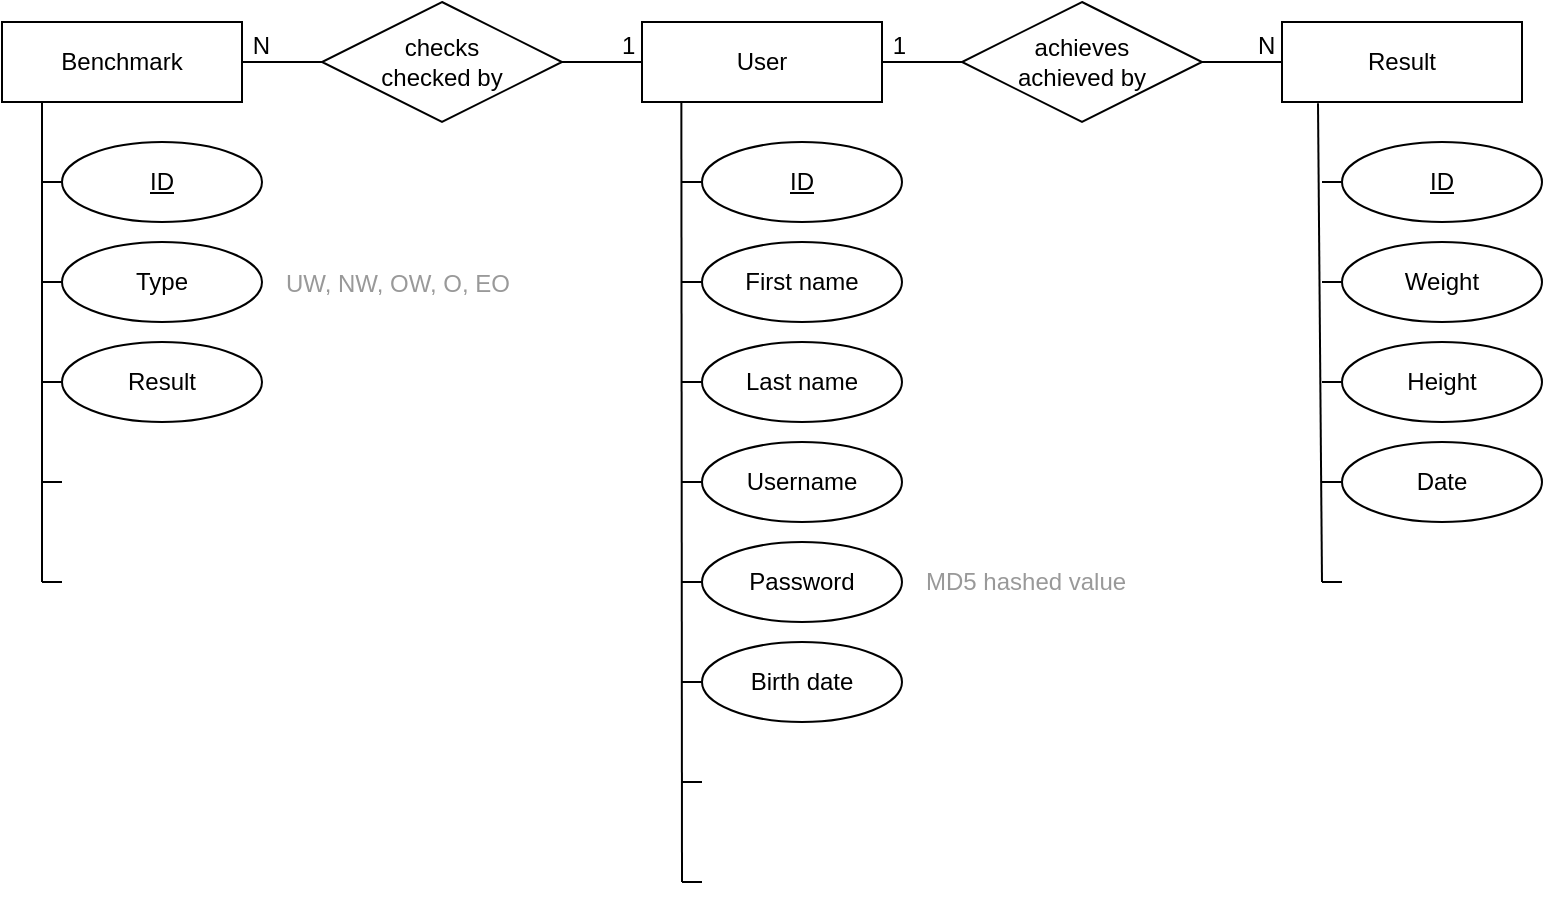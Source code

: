 <mxfile version="17.4.3" type="device" pages="4"><diagram id="a0a8W5UAsRCggsnKxRMH" name="ER diagram"><mxGraphModel dx="1422" dy="786" grid="1" gridSize="10" guides="1" tooltips="1" connect="1" arrows="1" fold="1" page="1" pageScale="1" pageWidth="1169" pageHeight="827" math="0" shadow="0"><root><mxCell id="0"/><mxCell id="1" parent="0"/><mxCell id="JwXuV4AJFvQRsV_fu5FI-61" value="" style="group" parent="1" vertex="1" connectable="0"><mxGeometry x="90" y="70" width="770" height="460" as="geometry"/></mxCell><mxCell id="JwXuV4AJFvQRsV_fu5FI-56" value="" style="group" parent="JwXuV4AJFvQRsV_fu5FI-61" vertex="1" connectable="0"><mxGeometry width="770" height="460" as="geometry"/></mxCell><mxCell id="JwXuV4AJFvQRsV_fu5FI-1" value="Benchmark" style="whiteSpace=wrap;html=1;align=center;" parent="JwXuV4AJFvQRsV_fu5FI-56" vertex="1"><mxGeometry y="10" width="120" height="40" as="geometry"/></mxCell><mxCell id="JwXuV4AJFvQRsV_fu5FI-2" value="User" style="whiteSpace=wrap;html=1;align=center;" parent="JwXuV4AJFvQRsV_fu5FI-56" vertex="1"><mxGeometry x="320" y="10" width="120" height="40" as="geometry"/></mxCell><mxCell id="JwXuV4AJFvQRsV_fu5FI-3" value="Result" style="whiteSpace=wrap;html=1;align=center;" parent="JwXuV4AJFvQRsV_fu5FI-56" vertex="1"><mxGeometry x="640" y="10" width="120" height="40" as="geometry"/></mxCell><mxCell id="JwXuV4AJFvQRsV_fu5FI-6" value="" style="endArrow=none;html=1;rounded=0;exitX=1;exitY=0.5;exitDx=0;exitDy=0;" parent="JwXuV4AJFvQRsV_fu5FI-56" source="JwXuV4AJFvQRsV_fu5FI-1" target="JwXuV4AJFvQRsV_fu5FI-2" edge="1"><mxGeometry relative="1" as="geometry"><mxPoint x="400" y="170" as="sourcePoint"/><mxPoint x="560" y="170" as="targetPoint"/></mxGeometry></mxCell><mxCell id="JwXuV4AJFvQRsV_fu5FI-7" value="&amp;nbsp;N" style="resizable=0;html=1;align=left;verticalAlign=bottom;" parent="JwXuV4AJFvQRsV_fu5FI-6" connectable="0" vertex="1"><mxGeometry x="-1" relative="1" as="geometry"/></mxCell><mxCell id="JwXuV4AJFvQRsV_fu5FI-8" value="1&amp;nbsp;" style="resizable=0;html=1;align=right;verticalAlign=bottom;" parent="JwXuV4AJFvQRsV_fu5FI-6" connectable="0" vertex="1"><mxGeometry x="1" relative="1" as="geometry"/></mxCell><mxCell id="JwXuV4AJFvQRsV_fu5FI-4" value="checks&lt;br&gt;checked by" style="shape=rhombus;perimeter=rhombusPerimeter;whiteSpace=wrap;html=1;align=center;" parent="JwXuV4AJFvQRsV_fu5FI-56" vertex="1"><mxGeometry x="160" width="120" height="60" as="geometry"/></mxCell><mxCell id="JwXuV4AJFvQRsV_fu5FI-9" value="" style="endArrow=none;html=1;rounded=0;exitX=1;exitY=0.5;exitDx=0;exitDy=0;entryX=0;entryY=0.5;entryDx=0;entryDy=0;" parent="JwXuV4AJFvQRsV_fu5FI-56" source="JwXuV4AJFvQRsV_fu5FI-2" target="JwXuV4AJFvQRsV_fu5FI-3" edge="1"><mxGeometry relative="1" as="geometry"><mxPoint x="400" y="170" as="sourcePoint"/><mxPoint x="560" y="170" as="targetPoint"/></mxGeometry></mxCell><mxCell id="JwXuV4AJFvQRsV_fu5FI-10" value="&amp;nbsp;1" style="resizable=0;html=1;align=left;verticalAlign=bottom;" parent="JwXuV4AJFvQRsV_fu5FI-9" connectable="0" vertex="1"><mxGeometry x="-1" relative="1" as="geometry"/></mxCell><mxCell id="JwXuV4AJFvQRsV_fu5FI-11" value="N&amp;nbsp;" style="resizable=0;html=1;align=right;verticalAlign=bottom;" parent="JwXuV4AJFvQRsV_fu5FI-9" connectable="0" vertex="1"><mxGeometry x="1" relative="1" as="geometry"/></mxCell><mxCell id="JwXuV4AJFvQRsV_fu5FI-5" value="achieves&lt;br&gt;achieved by" style="shape=rhombus;perimeter=rhombusPerimeter;whiteSpace=wrap;html=1;align=center;" parent="JwXuV4AJFvQRsV_fu5FI-56" vertex="1"><mxGeometry x="480" width="120" height="60" as="geometry"/></mxCell><mxCell id="JwXuV4AJFvQRsV_fu5FI-13" value="ID" style="ellipse;whiteSpace=wrap;html=1;align=center;fontStyle=4" parent="JwXuV4AJFvQRsV_fu5FI-56" vertex="1"><mxGeometry x="30" y="70" width="100" height="40" as="geometry"/></mxCell><mxCell id="JwXuV4AJFvQRsV_fu5FI-14" value="Type" style="ellipse;whiteSpace=wrap;html=1;align=center;" parent="JwXuV4AJFvQRsV_fu5FI-56" vertex="1"><mxGeometry x="30" y="120" width="100" height="40" as="geometry"/></mxCell><mxCell id="JwXuV4AJFvQRsV_fu5FI-16" value="Result" style="ellipse;whiteSpace=wrap;html=1;align=center;" parent="JwXuV4AJFvQRsV_fu5FI-56" vertex="1"><mxGeometry x="30" y="170" width="100" height="40" as="geometry"/></mxCell><mxCell id="JwXuV4AJFvQRsV_fu5FI-18" value="ID" style="ellipse;whiteSpace=wrap;html=1;align=center;fontStyle=4" parent="JwXuV4AJFvQRsV_fu5FI-56" vertex="1"><mxGeometry x="350" y="70" width="100" height="40" as="geometry"/></mxCell><mxCell id="JwXuV4AJFvQRsV_fu5FI-19" value="First name" style="ellipse;whiteSpace=wrap;html=1;align=center;" parent="JwXuV4AJFvQRsV_fu5FI-56" vertex="1"><mxGeometry x="350" y="120" width="100" height="40" as="geometry"/></mxCell><mxCell id="JwXuV4AJFvQRsV_fu5FI-20" value="Last name" style="ellipse;whiteSpace=wrap;html=1;align=center;" parent="JwXuV4AJFvQRsV_fu5FI-56" vertex="1"><mxGeometry x="350" y="170" width="100" height="40" as="geometry"/></mxCell><mxCell id="JwXuV4AJFvQRsV_fu5FI-21" value="Username" style="ellipse;whiteSpace=wrap;html=1;align=center;" parent="JwXuV4AJFvQRsV_fu5FI-56" vertex="1"><mxGeometry x="350" y="220" width="100" height="40" as="geometry"/></mxCell><mxCell id="JwXuV4AJFvQRsV_fu5FI-22" value="Password" style="ellipse;whiteSpace=wrap;html=1;align=center;" parent="JwXuV4AJFvQRsV_fu5FI-56" vertex="1"><mxGeometry x="350" y="270" width="100" height="40" as="geometry"/></mxCell><mxCell id="JwXuV4AJFvQRsV_fu5FI-23" value="Birth date" style="ellipse;whiteSpace=wrap;html=1;align=center;" parent="JwXuV4AJFvQRsV_fu5FI-56" vertex="1"><mxGeometry x="350" y="320" width="100" height="40" as="geometry"/></mxCell><mxCell id="JwXuV4AJFvQRsV_fu5FI-26" value="ID" style="ellipse;whiteSpace=wrap;html=1;align=center;fontStyle=4" parent="JwXuV4AJFvQRsV_fu5FI-56" vertex="1"><mxGeometry x="670" y="70" width="100" height="40" as="geometry"/></mxCell><mxCell id="JwXuV4AJFvQRsV_fu5FI-32" value="Weight" style="ellipse;whiteSpace=wrap;html=1;align=center;" parent="JwXuV4AJFvQRsV_fu5FI-56" vertex="1"><mxGeometry x="670" y="120" width="100" height="40" as="geometry"/></mxCell><mxCell id="JwXuV4AJFvQRsV_fu5FI-33" value="Height" style="ellipse;whiteSpace=wrap;html=1;align=center;" parent="JwXuV4AJFvQRsV_fu5FI-56" vertex="1"><mxGeometry x="670" y="170" width="100" height="40" as="geometry"/></mxCell><mxCell id="JwXuV4AJFvQRsV_fu5FI-34" value="Date" style="ellipse;whiteSpace=wrap;html=1;align=center;" parent="JwXuV4AJFvQRsV_fu5FI-56" vertex="1"><mxGeometry x="670" y="220" width="100" height="40" as="geometry"/></mxCell><mxCell id="JwXuV4AJFvQRsV_fu5FI-35" value="" style="endArrow=none;html=1;rounded=0;" parent="JwXuV4AJFvQRsV_fu5FI-56" edge="1"><mxGeometry width="50" height="50" relative="1" as="geometry"><mxPoint x="20" y="290" as="sourcePoint"/><mxPoint x="20" y="50" as="targetPoint"/></mxGeometry></mxCell><mxCell id="JwXuV4AJFvQRsV_fu5FI-36" value="" style="endArrow=none;html=1;rounded=0;entryX=0.164;entryY=1;entryDx=0;entryDy=0;entryPerimeter=0;" parent="JwXuV4AJFvQRsV_fu5FI-56" target="JwXuV4AJFvQRsV_fu5FI-2" edge="1"><mxGeometry width="50" height="50" relative="1" as="geometry"><mxPoint x="340" y="440" as="sourcePoint"/><mxPoint x="450" y="220" as="targetPoint"/></mxGeometry></mxCell><mxCell id="JwXuV4AJFvQRsV_fu5FI-37" value="" style="endArrow=none;html=1;rounded=0;entryX=0.15;entryY=1.017;entryDx=0;entryDy=0;entryPerimeter=0;" parent="JwXuV4AJFvQRsV_fu5FI-56" target="JwXuV4AJFvQRsV_fu5FI-3" edge="1"><mxGeometry width="50" height="50" relative="1" as="geometry"><mxPoint x="660" y="290" as="sourcePoint"/><mxPoint x="450" y="220" as="targetPoint"/></mxGeometry></mxCell><mxCell id="JwXuV4AJFvQRsV_fu5FI-38" value="" style="endArrow=none;html=1;rounded=0;entryX=0;entryY=0.5;entryDx=0;entryDy=0;" parent="JwXuV4AJFvQRsV_fu5FI-56" target="JwXuV4AJFvQRsV_fu5FI-13" edge="1"><mxGeometry width="50" height="50" relative="1" as="geometry"><mxPoint x="20" y="90" as="sourcePoint"/><mxPoint x="280" y="110" as="targetPoint"/></mxGeometry></mxCell><mxCell id="JwXuV4AJFvQRsV_fu5FI-39" value="" style="endArrow=none;html=1;rounded=0;entryX=0;entryY=0.5;entryDx=0;entryDy=0;" parent="JwXuV4AJFvQRsV_fu5FI-56" edge="1"><mxGeometry width="50" height="50" relative="1" as="geometry"><mxPoint x="20" y="140" as="sourcePoint"/><mxPoint x="30" y="140" as="targetPoint"/></mxGeometry></mxCell><mxCell id="JwXuV4AJFvQRsV_fu5FI-40" value="" style="endArrow=none;html=1;rounded=0;entryX=0;entryY=0.5;entryDx=0;entryDy=0;" parent="JwXuV4AJFvQRsV_fu5FI-56" edge="1"><mxGeometry width="50" height="50" relative="1" as="geometry"><mxPoint x="20" y="190" as="sourcePoint"/><mxPoint x="30" y="190" as="targetPoint"/></mxGeometry></mxCell><mxCell id="JwXuV4AJFvQRsV_fu5FI-41" value="" style="endArrow=none;html=1;rounded=0;entryX=0;entryY=0.5;entryDx=0;entryDy=0;" parent="JwXuV4AJFvQRsV_fu5FI-56" edge="1"><mxGeometry width="50" height="50" relative="1" as="geometry"><mxPoint x="20" y="240" as="sourcePoint"/><mxPoint x="30" y="240" as="targetPoint"/></mxGeometry></mxCell><mxCell id="JwXuV4AJFvQRsV_fu5FI-42" value="" style="endArrow=none;html=1;rounded=0;entryX=0;entryY=0.5;entryDx=0;entryDy=0;" parent="JwXuV4AJFvQRsV_fu5FI-56" edge="1"><mxGeometry width="50" height="50" relative="1" as="geometry"><mxPoint x="20" y="290" as="sourcePoint"/><mxPoint x="30" y="290" as="targetPoint"/></mxGeometry></mxCell><mxCell id="JwXuV4AJFvQRsV_fu5FI-43" value="" style="endArrow=none;html=1;rounded=0;entryX=0;entryY=0.5;entryDx=0;entryDy=0;" parent="JwXuV4AJFvQRsV_fu5FI-56" edge="1"><mxGeometry width="50" height="50" relative="1" as="geometry"><mxPoint x="340" y="90" as="sourcePoint"/><mxPoint x="350" y="90" as="targetPoint"/></mxGeometry></mxCell><mxCell id="JwXuV4AJFvQRsV_fu5FI-44" value="" style="endArrow=none;html=1;rounded=0;entryX=0;entryY=0.5;entryDx=0;entryDy=0;" parent="JwXuV4AJFvQRsV_fu5FI-56" edge="1"><mxGeometry width="50" height="50" relative="1" as="geometry"><mxPoint x="340" y="140" as="sourcePoint"/><mxPoint x="350" y="140" as="targetPoint"/></mxGeometry></mxCell><mxCell id="JwXuV4AJFvQRsV_fu5FI-45" value="" style="endArrow=none;html=1;rounded=0;entryX=0;entryY=0.5;entryDx=0;entryDy=0;" parent="JwXuV4AJFvQRsV_fu5FI-56" edge="1"><mxGeometry width="50" height="50" relative="1" as="geometry"><mxPoint x="340" y="190" as="sourcePoint"/><mxPoint x="350" y="190" as="targetPoint"/></mxGeometry></mxCell><mxCell id="JwXuV4AJFvQRsV_fu5FI-46" value="" style="endArrow=none;html=1;rounded=0;entryX=0;entryY=0.5;entryDx=0;entryDy=0;" parent="JwXuV4AJFvQRsV_fu5FI-56" edge="1"><mxGeometry width="50" height="50" relative="1" as="geometry"><mxPoint x="340" y="240" as="sourcePoint"/><mxPoint x="350" y="240" as="targetPoint"/></mxGeometry></mxCell><mxCell id="JwXuV4AJFvQRsV_fu5FI-47" value="" style="endArrow=none;html=1;rounded=0;entryX=0;entryY=0.5;entryDx=0;entryDy=0;" parent="JwXuV4AJFvQRsV_fu5FI-56" edge="1"><mxGeometry width="50" height="50" relative="1" as="geometry"><mxPoint x="340" y="290" as="sourcePoint"/><mxPoint x="350" y="290" as="targetPoint"/></mxGeometry></mxCell><mxCell id="JwXuV4AJFvQRsV_fu5FI-48" value="" style="endArrow=none;html=1;rounded=0;entryX=0;entryY=0.5;entryDx=0;entryDy=0;" parent="JwXuV4AJFvQRsV_fu5FI-56" edge="1"><mxGeometry width="50" height="50" relative="1" as="geometry"><mxPoint x="340" y="340" as="sourcePoint"/><mxPoint x="350" y="340" as="targetPoint"/></mxGeometry></mxCell><mxCell id="JwXuV4AJFvQRsV_fu5FI-49" value="" style="endArrow=none;html=1;rounded=0;entryX=0;entryY=0.5;entryDx=0;entryDy=0;" parent="JwXuV4AJFvQRsV_fu5FI-56" edge="1"><mxGeometry width="50" height="50" relative="1" as="geometry"><mxPoint x="340" y="390" as="sourcePoint"/><mxPoint x="350" y="390" as="targetPoint"/></mxGeometry></mxCell><mxCell id="JwXuV4AJFvQRsV_fu5FI-50" value="" style="endArrow=none;html=1;rounded=0;entryX=0;entryY=0.5;entryDx=0;entryDy=0;" parent="JwXuV4AJFvQRsV_fu5FI-56" edge="1"><mxGeometry width="50" height="50" relative="1" as="geometry"><mxPoint x="340" y="440" as="sourcePoint"/><mxPoint x="350" y="440" as="targetPoint"/></mxGeometry></mxCell><mxCell id="JwXuV4AJFvQRsV_fu5FI-51" value="" style="endArrow=none;html=1;rounded=0;entryX=0;entryY=0.5;entryDx=0;entryDy=0;" parent="JwXuV4AJFvQRsV_fu5FI-56" edge="1"><mxGeometry width="50" height="50" relative="1" as="geometry"><mxPoint x="660" y="290" as="sourcePoint"/><mxPoint x="670" y="290" as="targetPoint"/></mxGeometry></mxCell><mxCell id="JwXuV4AJFvQRsV_fu5FI-52" value="" style="endArrow=none;html=1;rounded=0;entryX=0;entryY=0.5;entryDx=0;entryDy=0;" parent="JwXuV4AJFvQRsV_fu5FI-56" edge="1"><mxGeometry width="50" height="50" relative="1" as="geometry"><mxPoint x="660" y="240" as="sourcePoint"/><mxPoint x="670" y="240" as="targetPoint"/></mxGeometry></mxCell><mxCell id="JwXuV4AJFvQRsV_fu5FI-53" value="" style="endArrow=none;html=1;rounded=0;entryX=0;entryY=0.5;entryDx=0;entryDy=0;" parent="JwXuV4AJFvQRsV_fu5FI-56" edge="1"><mxGeometry width="50" height="50" relative="1" as="geometry"><mxPoint x="660" y="190" as="sourcePoint"/><mxPoint x="670" y="190" as="targetPoint"/></mxGeometry></mxCell><mxCell id="JwXuV4AJFvQRsV_fu5FI-54" value="" style="endArrow=none;html=1;rounded=0;entryX=0;entryY=0.5;entryDx=0;entryDy=0;" parent="JwXuV4AJFvQRsV_fu5FI-56" edge="1"><mxGeometry width="50" height="50" relative="1" as="geometry"><mxPoint x="660" y="140" as="sourcePoint"/><mxPoint x="670" y="140" as="targetPoint"/></mxGeometry></mxCell><mxCell id="JwXuV4AJFvQRsV_fu5FI-55" value="" style="endArrow=none;html=1;rounded=0;entryX=0;entryY=0.5;entryDx=0;entryDy=0;" parent="JwXuV4AJFvQRsV_fu5FI-56" edge="1"><mxGeometry width="50" height="50" relative="1" as="geometry"><mxPoint x="660" y="90" as="sourcePoint"/><mxPoint x="670" y="90" as="targetPoint"/></mxGeometry></mxCell><mxCell id="JwXuV4AJFvQRsV_fu5FI-58" value="UW, NW, OW, O, EO" style="text;html=1;strokeColor=none;fillColor=none;align=left;verticalAlign=middle;whiteSpace=wrap;rounded=0;fontColor=#999999;" parent="JwXuV4AJFvQRsV_fu5FI-56" vertex="1"><mxGeometry x="140" y="126" width="140" height="30" as="geometry"/></mxCell><mxCell id="JwXuV4AJFvQRsV_fu5FI-60" value="MD5 hashed value" style="text;html=1;strokeColor=none;fillColor=none;align=left;verticalAlign=middle;whiteSpace=wrap;rounded=0;fontColor=#999999;" parent="JwXuV4AJFvQRsV_fu5FI-61" vertex="1"><mxGeometry x="460" y="275" width="120" height="30" as="geometry"/></mxCell></root></mxGraphModel></diagram><diagram id="_osgeAFdlVZpF6WLXU99" name="Conceptual design"><mxGraphModel dx="1422" dy="786" grid="1" gridSize="10" guides="1" tooltips="1" connect="1" arrows="1" fold="1" page="1" pageScale="1" pageWidth="1169" pageHeight="827" math="0" shadow="0"><root><mxCell id="iCRpZTZGd93mFZdGKJEV-0"/><mxCell id="iCRpZTZGd93mFZdGKJEV-1" parent="iCRpZTZGd93mFZdGKJEV-0"/><mxCell id="iWyBUiy3INH7Wh5D4Kqm-2" value="" style="group" parent="iCRpZTZGd93mFZdGKJEV-1" vertex="1" connectable="0"><mxGeometry x="80" y="80" width="600" height="40" as="geometry"/></mxCell><mxCell id="iCRpZTZGd93mFZdGKJEV-2" value="Benchmark" style="whiteSpace=wrap;html=1;align=center;fontColor=#000000;" parent="iWyBUiy3INH7Wh5D4Kqm-2" vertex="1"><mxGeometry width="120" height="40" as="geometry"/></mxCell><mxCell id="3u3JHJqWYpNB7F4qsygM-0" value="User" style="whiteSpace=wrap;html=1;align=center;fontColor=#000000;" parent="iWyBUiy3INH7Wh5D4Kqm-2" vertex="1"><mxGeometry x="240" width="120" height="40" as="geometry"/></mxCell><mxCell id="3u3JHJqWYpNB7F4qsygM-1" value="Result" style="whiteSpace=wrap;html=1;align=center;fontColor=#000000;" parent="iWyBUiy3INH7Wh5D4Kqm-2" vertex="1"><mxGeometry x="480" width="120" height="40" as="geometry"/></mxCell><mxCell id="iWyBUiy3INH7Wh5D4Kqm-0" value="" style="edgeStyle=entityRelationEdgeStyle;fontSize=12;html=1;endArrow=ERmany;rounded=0;fontColor=#000000;exitX=0;exitY=0.5;exitDx=0;exitDy=0;entryX=1;entryY=0.5;entryDx=0;entryDy=0;" parent="iWyBUiy3INH7Wh5D4Kqm-2" source="3u3JHJqWYpNB7F4qsygM-0" target="iCRpZTZGd93mFZdGKJEV-2" edge="1"><mxGeometry width="100" height="100" relative="1" as="geometry"><mxPoint x="230" y="-10" as="sourcePoint"/><mxPoint x="330" y="-110" as="targetPoint"/></mxGeometry></mxCell><mxCell id="iWyBUiy3INH7Wh5D4Kqm-1" value="" style="edgeStyle=entityRelationEdgeStyle;fontSize=12;html=1;endArrow=ERmany;rounded=0;fontColor=#000000;exitX=1;exitY=0.5;exitDx=0;exitDy=0;entryX=0;entryY=0.5;entryDx=0;entryDy=0;" parent="iWyBUiy3INH7Wh5D4Kqm-2" source="3u3JHJqWYpNB7F4qsygM-0" target="3u3JHJqWYpNB7F4qsygM-1" edge="1"><mxGeometry width="100" height="100" relative="1" as="geometry"><mxPoint x="330" y="-10" as="sourcePoint"/><mxPoint x="430" y="-110" as="targetPoint"/></mxGeometry></mxCell></root></mxGraphModel></diagram><diagram id="CfaEqHEAZfyupK4U1hZ0" name="Logical design"><mxGraphModel dx="1422" dy="786" grid="1" gridSize="10" guides="1" tooltips="1" connect="1" arrows="1" fold="1" page="1" pageScale="1" pageWidth="1169" pageHeight="827" math="0" shadow="0"><root><mxCell id="BsGotydpJ5C6mrWvPbEe-0"/><mxCell id="BsGotydpJ5C6mrWvPbEe-1" parent="BsGotydpJ5C6mrWvPbEe-0"/><mxCell id="JUet8R9YdbyYyfCis5oE-119" value="" style="group" parent="BsGotydpJ5C6mrWvPbEe-1" vertex="1" connectable="0"><mxGeometry x="80" y="80" width="740" height="270" as="geometry"/></mxCell><mxCell id="JUet8R9YdbyYyfCis5oE-47" value="Benchmark" style="shape=table;startSize=30;container=1;collapsible=1;childLayout=tableLayout;fixedRows=1;rowLines=0;fontStyle=1;align=center;resizeLast=1;fontColor=#000000;" parent="JUet8R9YdbyYyfCis5oE-119" vertex="1"><mxGeometry width="180" height="150" as="geometry"/></mxCell><mxCell id="JUet8R9YdbyYyfCis5oE-48" value="" style="shape=tableRow;horizontal=0;startSize=0;swimlaneHead=0;swimlaneBody=0;fillColor=none;collapsible=0;dropTarget=0;points=[[0,0.5],[1,0.5]];portConstraint=eastwest;top=0;left=0;right=0;bottom=1;fontColor=#000000;" parent="JUet8R9YdbyYyfCis5oE-47" vertex="1"><mxGeometry y="30" width="180" height="30" as="geometry"/></mxCell><mxCell id="JUet8R9YdbyYyfCis5oE-49" value="PK" style="shape=partialRectangle;connectable=0;fillColor=none;top=0;left=0;bottom=0;right=0;fontStyle=1;overflow=hidden;fontColor=#000000;" parent="JUet8R9YdbyYyfCis5oE-48" vertex="1"><mxGeometry width="30" height="30" as="geometry"><mxRectangle width="30" height="30" as="alternateBounds"/></mxGeometry></mxCell><mxCell id="JUet8R9YdbyYyfCis5oE-50" value="ID" style="shape=partialRectangle;connectable=0;fillColor=none;top=0;left=0;bottom=0;right=0;align=left;spacingLeft=6;fontStyle=5;overflow=hidden;fontColor=#000000;" parent="JUet8R9YdbyYyfCis5oE-48" vertex="1"><mxGeometry x="30" width="150" height="30" as="geometry"><mxRectangle width="150" height="30" as="alternateBounds"/></mxGeometry></mxCell><mxCell id="JUet8R9YdbyYyfCis5oE-114" value="" style="shape=tableRow;horizontal=0;startSize=0;swimlaneHead=0;swimlaneBody=0;fillColor=none;collapsible=0;dropTarget=0;points=[[0,0.5],[1,0.5]];portConstraint=eastwest;top=0;left=0;right=0;bottom=0;fontColor=#000000;" parent="JUet8R9YdbyYyfCis5oE-47" vertex="1"><mxGeometry y="60" width="180" height="30" as="geometry"/></mxCell><mxCell id="JUet8R9YdbyYyfCis5oE-115" value="FK" style="shape=partialRectangle;connectable=0;fillColor=none;top=0;left=0;bottom=0;right=0;fontStyle=0;overflow=hidden;fontColor=#000000;" parent="JUet8R9YdbyYyfCis5oE-114" vertex="1"><mxGeometry width="30" height="30" as="geometry"><mxRectangle width="30" height="30" as="alternateBounds"/></mxGeometry></mxCell><mxCell id="JUet8R9YdbyYyfCis5oE-116" value="User ID" style="shape=partialRectangle;connectable=0;fillColor=none;top=0;left=0;bottom=0;right=0;align=left;spacingLeft=6;fontStyle=0;overflow=hidden;fontColor=#000000;" parent="JUet8R9YdbyYyfCis5oE-114" vertex="1"><mxGeometry x="30" width="150" height="30" as="geometry"><mxRectangle width="150" height="30" as="alternateBounds"/></mxGeometry></mxCell><mxCell id="JUet8R9YdbyYyfCis5oE-51" value="" style="shape=tableRow;horizontal=0;startSize=0;swimlaneHead=0;swimlaneBody=0;fillColor=none;collapsible=0;dropTarget=0;points=[[0,0.5],[1,0.5]];portConstraint=eastwest;top=0;left=0;right=0;bottom=0;fontColor=#000000;" parent="JUet8R9YdbyYyfCis5oE-47" vertex="1"><mxGeometry y="90" width="180" height="30" as="geometry"/></mxCell><mxCell id="JUet8R9YdbyYyfCis5oE-52" value="" style="shape=partialRectangle;connectable=0;fillColor=none;top=0;left=0;bottom=0;right=0;editable=1;overflow=hidden;fontColor=#000000;" parent="JUet8R9YdbyYyfCis5oE-51" vertex="1"><mxGeometry width="30" height="30" as="geometry"><mxRectangle width="30" height="30" as="alternateBounds"/></mxGeometry></mxCell><mxCell id="JUet8R9YdbyYyfCis5oE-53" value="Type" style="shape=partialRectangle;connectable=0;fillColor=none;top=0;left=0;bottom=0;right=0;align=left;spacingLeft=6;overflow=hidden;fontColor=#000000;" parent="JUet8R9YdbyYyfCis5oE-51" vertex="1"><mxGeometry x="30" width="150" height="30" as="geometry"><mxRectangle width="150" height="30" as="alternateBounds"/></mxGeometry></mxCell><mxCell id="JUet8R9YdbyYyfCis5oE-60" value="" style="shape=tableRow;horizontal=0;startSize=0;swimlaneHead=0;swimlaneBody=0;fillColor=none;collapsible=0;dropTarget=0;points=[[0,0.5],[1,0.5]];portConstraint=eastwest;top=0;left=0;right=0;bottom=0;fontColor=#000000;" parent="JUet8R9YdbyYyfCis5oE-47" vertex="1"><mxGeometry y="120" width="180" height="30" as="geometry"/></mxCell><mxCell id="JUet8R9YdbyYyfCis5oE-61" value="" style="shape=partialRectangle;connectable=0;fillColor=none;top=0;left=0;bottom=0;right=0;editable=1;overflow=hidden;fontColor=#000000;" parent="JUet8R9YdbyYyfCis5oE-60" vertex="1"><mxGeometry width="30" height="30" as="geometry"><mxRectangle width="30" height="30" as="alternateBounds"/></mxGeometry></mxCell><mxCell id="JUet8R9YdbyYyfCis5oE-62" value="Result" style="shape=partialRectangle;connectable=0;fillColor=none;top=0;left=0;bottom=0;right=0;align=left;spacingLeft=6;overflow=hidden;fontColor=#000000;" parent="JUet8R9YdbyYyfCis5oE-60" vertex="1"><mxGeometry x="30" width="150" height="30" as="geometry"><mxRectangle width="150" height="30" as="alternateBounds"/></mxGeometry></mxCell><mxCell id="JUet8R9YdbyYyfCis5oE-63" value="Result" style="shape=table;startSize=30;container=1;collapsible=1;childLayout=tableLayout;fixedRows=1;rowLines=0;fontStyle=1;align=center;resizeLast=1;fontColor=#000000;" parent="JUet8R9YdbyYyfCis5oE-119" vertex="1"><mxGeometry x="560" width="180" height="180" as="geometry"/></mxCell><mxCell id="JUet8R9YdbyYyfCis5oE-64" value="" style="shape=tableRow;horizontal=0;startSize=0;swimlaneHead=0;swimlaneBody=0;fillColor=none;collapsible=0;dropTarget=0;points=[[0,0.5],[1,0.5]];portConstraint=eastwest;top=0;left=0;right=0;bottom=1;fontColor=#000000;" parent="JUet8R9YdbyYyfCis5oE-63" vertex="1"><mxGeometry y="30" width="180" height="30" as="geometry"/></mxCell><mxCell id="JUet8R9YdbyYyfCis5oE-65" value="PK" style="shape=partialRectangle;connectable=0;fillColor=none;top=0;left=0;bottom=0;right=0;fontStyle=1;overflow=hidden;fontColor=#000000;" parent="JUet8R9YdbyYyfCis5oE-64" vertex="1"><mxGeometry width="30" height="30" as="geometry"><mxRectangle width="30" height="30" as="alternateBounds"/></mxGeometry></mxCell><mxCell id="JUet8R9YdbyYyfCis5oE-66" value="ID" style="shape=partialRectangle;connectable=0;fillColor=none;top=0;left=0;bottom=0;right=0;align=left;spacingLeft=6;fontStyle=5;overflow=hidden;fontColor=#000000;" parent="JUet8R9YdbyYyfCis5oE-64" vertex="1"><mxGeometry x="30" width="150" height="30" as="geometry"><mxRectangle width="150" height="30" as="alternateBounds"/></mxGeometry></mxCell><mxCell id="JUet8R9YdbyYyfCis5oE-111" value="" style="shape=tableRow;horizontal=0;startSize=0;swimlaneHead=0;swimlaneBody=0;fillColor=none;collapsible=0;dropTarget=0;points=[[0,0.5],[1,0.5]];portConstraint=eastwest;top=0;left=0;right=0;bottom=0;fontColor=#000000;" parent="JUet8R9YdbyYyfCis5oE-63" vertex="1"><mxGeometry y="60" width="180" height="30" as="geometry"/></mxCell><mxCell id="JUet8R9YdbyYyfCis5oE-112" value="FK" style="shape=partialRectangle;connectable=0;fillColor=none;top=0;left=0;bottom=0;right=0;fontStyle=0;overflow=hidden;fontColor=#000000;" parent="JUet8R9YdbyYyfCis5oE-111" vertex="1"><mxGeometry width="30" height="30" as="geometry"><mxRectangle width="30" height="30" as="alternateBounds"/></mxGeometry></mxCell><mxCell id="JUet8R9YdbyYyfCis5oE-113" value="User ID" style="shape=partialRectangle;connectable=0;fillColor=none;top=0;left=0;bottom=0;right=0;align=left;spacingLeft=6;fontStyle=0;overflow=hidden;fontColor=#000000;" parent="JUet8R9YdbyYyfCis5oE-111" vertex="1"><mxGeometry x="30" width="150" height="30" as="geometry"><mxRectangle width="150" height="30" as="alternateBounds"/></mxGeometry></mxCell><mxCell id="JUet8R9YdbyYyfCis5oE-70" value="" style="shape=tableRow;horizontal=0;startSize=0;swimlaneHead=0;swimlaneBody=0;fillColor=none;collapsible=0;dropTarget=0;points=[[0,0.5],[1,0.5]];portConstraint=eastwest;top=0;left=0;right=0;bottom=0;fontColor=#000000;" parent="JUet8R9YdbyYyfCis5oE-63" vertex="1"><mxGeometry y="90" width="180" height="30" as="geometry"/></mxCell><mxCell id="JUet8R9YdbyYyfCis5oE-71" value="" style="shape=partialRectangle;connectable=0;fillColor=none;top=0;left=0;bottom=0;right=0;editable=1;overflow=hidden;fontColor=#000000;" parent="JUet8R9YdbyYyfCis5oE-70" vertex="1"><mxGeometry width="30" height="30" as="geometry"><mxRectangle width="30" height="30" as="alternateBounds"/></mxGeometry></mxCell><mxCell id="JUet8R9YdbyYyfCis5oE-72" value="Weight" style="shape=partialRectangle;connectable=0;fillColor=none;top=0;left=0;bottom=0;right=0;align=left;spacingLeft=6;overflow=hidden;fontColor=#000000;" parent="JUet8R9YdbyYyfCis5oE-70" vertex="1"><mxGeometry x="30" width="150" height="30" as="geometry"><mxRectangle width="150" height="30" as="alternateBounds"/></mxGeometry></mxCell><mxCell id="JUet8R9YdbyYyfCis5oE-73" value="" style="shape=tableRow;horizontal=0;startSize=0;swimlaneHead=0;swimlaneBody=0;fillColor=none;collapsible=0;dropTarget=0;points=[[0,0.5],[1,0.5]];portConstraint=eastwest;top=0;left=0;right=0;bottom=0;fontColor=#000000;" parent="JUet8R9YdbyYyfCis5oE-63" vertex="1"><mxGeometry y="120" width="180" height="30" as="geometry"/></mxCell><mxCell id="JUet8R9YdbyYyfCis5oE-74" value="" style="shape=partialRectangle;connectable=0;fillColor=none;top=0;left=0;bottom=0;right=0;editable=1;overflow=hidden;fontColor=#000000;" parent="JUet8R9YdbyYyfCis5oE-73" vertex="1"><mxGeometry width="30" height="30" as="geometry"><mxRectangle width="30" height="30" as="alternateBounds"/></mxGeometry></mxCell><mxCell id="JUet8R9YdbyYyfCis5oE-75" value="Height" style="shape=partialRectangle;connectable=0;fillColor=none;top=0;left=0;bottom=0;right=0;align=left;spacingLeft=6;overflow=hidden;fontColor=#000000;" parent="JUet8R9YdbyYyfCis5oE-73" vertex="1"><mxGeometry x="30" width="150" height="30" as="geometry"><mxRectangle width="150" height="30" as="alternateBounds"/></mxGeometry></mxCell><mxCell id="JUet8R9YdbyYyfCis5oE-76" value="" style="shape=tableRow;horizontal=0;startSize=0;swimlaneHead=0;swimlaneBody=0;fillColor=none;collapsible=0;dropTarget=0;points=[[0,0.5],[1,0.5]];portConstraint=eastwest;top=0;left=0;right=0;bottom=0;fontColor=#000000;" parent="JUet8R9YdbyYyfCis5oE-63" vertex="1"><mxGeometry y="150" width="180" height="30" as="geometry"/></mxCell><mxCell id="JUet8R9YdbyYyfCis5oE-77" value="" style="shape=partialRectangle;connectable=0;fillColor=none;top=0;left=0;bottom=0;right=0;editable=1;overflow=hidden;fontColor=#000000;" parent="JUet8R9YdbyYyfCis5oE-76" vertex="1"><mxGeometry width="30" height="30" as="geometry"><mxRectangle width="30" height="30" as="alternateBounds"/></mxGeometry></mxCell><mxCell id="JUet8R9YdbyYyfCis5oE-78" value="Date" style="shape=partialRectangle;connectable=0;fillColor=none;top=0;left=0;bottom=0;right=0;align=left;spacingLeft=6;overflow=hidden;fontColor=#000000;" parent="JUet8R9YdbyYyfCis5oE-76" vertex="1"><mxGeometry x="30" width="150" height="30" as="geometry"><mxRectangle width="150" height="30" as="alternateBounds"/></mxGeometry></mxCell><mxCell id="JUet8R9YdbyYyfCis5oE-79" value="User" style="shape=table;startSize=30;container=1;collapsible=1;childLayout=tableLayout;fixedRows=1;rowLines=0;fontStyle=1;align=center;resizeLast=1;fontColor=#000000;" parent="JUet8R9YdbyYyfCis5oE-119" vertex="1"><mxGeometry x="280" width="180" height="210" as="geometry"/></mxCell><mxCell id="JUet8R9YdbyYyfCis5oE-80" value="" style="shape=tableRow;horizontal=0;startSize=0;swimlaneHead=0;swimlaneBody=0;fillColor=none;collapsible=0;dropTarget=0;points=[[0,0.5],[1,0.5]];portConstraint=eastwest;top=0;left=0;right=0;bottom=1;fontColor=#000000;" parent="JUet8R9YdbyYyfCis5oE-79" vertex="1"><mxGeometry y="30" width="180" height="30" as="geometry"/></mxCell><mxCell id="JUet8R9YdbyYyfCis5oE-81" value="PK" style="shape=partialRectangle;connectable=0;fillColor=none;top=0;left=0;bottom=0;right=0;fontStyle=1;overflow=hidden;fontColor=#000000;" parent="JUet8R9YdbyYyfCis5oE-80" vertex="1"><mxGeometry width="30" height="30" as="geometry"><mxRectangle width="30" height="30" as="alternateBounds"/></mxGeometry></mxCell><mxCell id="JUet8R9YdbyYyfCis5oE-82" value="ID" style="shape=partialRectangle;connectable=0;fillColor=none;top=0;left=0;bottom=0;right=0;align=left;spacingLeft=6;fontStyle=5;overflow=hidden;fontColor=#000000;" parent="JUet8R9YdbyYyfCis5oE-80" vertex="1"><mxGeometry x="30" width="150" height="30" as="geometry"><mxRectangle width="150" height="30" as="alternateBounds"/></mxGeometry></mxCell><mxCell id="JUet8R9YdbyYyfCis5oE-83" value="" style="shape=tableRow;horizontal=0;startSize=0;swimlaneHead=0;swimlaneBody=0;fillColor=none;collapsible=0;dropTarget=0;points=[[0,0.5],[1,0.5]];portConstraint=eastwest;top=0;left=0;right=0;bottom=0;fontColor=#000000;" parent="JUet8R9YdbyYyfCis5oE-79" vertex="1"><mxGeometry y="60" width="180" height="30" as="geometry"/></mxCell><mxCell id="JUet8R9YdbyYyfCis5oE-84" value="" style="shape=partialRectangle;connectable=0;fillColor=none;top=0;left=0;bottom=0;right=0;editable=1;overflow=hidden;fontColor=#000000;" parent="JUet8R9YdbyYyfCis5oE-83" vertex="1"><mxGeometry width="30" height="30" as="geometry"><mxRectangle width="30" height="30" as="alternateBounds"/></mxGeometry></mxCell><mxCell id="JUet8R9YdbyYyfCis5oE-85" value="First name" style="shape=partialRectangle;connectable=0;fillColor=none;top=0;left=0;bottom=0;right=0;align=left;spacingLeft=6;overflow=hidden;fontColor=#000000;" parent="JUet8R9YdbyYyfCis5oE-83" vertex="1"><mxGeometry x="30" width="150" height="30" as="geometry"><mxRectangle width="150" height="30" as="alternateBounds"/></mxGeometry></mxCell><mxCell id="JUet8R9YdbyYyfCis5oE-86" value="" style="shape=tableRow;horizontal=0;startSize=0;swimlaneHead=0;swimlaneBody=0;fillColor=none;collapsible=0;dropTarget=0;points=[[0,0.5],[1,0.5]];portConstraint=eastwest;top=0;left=0;right=0;bottom=0;fontColor=#000000;" parent="JUet8R9YdbyYyfCis5oE-79" vertex="1"><mxGeometry y="90" width="180" height="30" as="geometry"/></mxCell><mxCell id="JUet8R9YdbyYyfCis5oE-87" value="" style="shape=partialRectangle;connectable=0;fillColor=none;top=0;left=0;bottom=0;right=0;editable=1;overflow=hidden;fontColor=#000000;" parent="JUet8R9YdbyYyfCis5oE-86" vertex="1"><mxGeometry width="30" height="30" as="geometry"><mxRectangle width="30" height="30" as="alternateBounds"/></mxGeometry></mxCell><mxCell id="JUet8R9YdbyYyfCis5oE-88" value="Last name" style="shape=partialRectangle;connectable=0;fillColor=none;top=0;left=0;bottom=0;right=0;align=left;spacingLeft=6;overflow=hidden;fontColor=#000000;" parent="JUet8R9YdbyYyfCis5oE-86" vertex="1"><mxGeometry x="30" width="150" height="30" as="geometry"><mxRectangle width="150" height="30" as="alternateBounds"/></mxGeometry></mxCell><mxCell id="JUet8R9YdbyYyfCis5oE-95" value="" style="shape=tableRow;horizontal=0;startSize=0;swimlaneHead=0;swimlaneBody=0;fillColor=none;collapsible=0;dropTarget=0;points=[[0,0.5],[1,0.5]];portConstraint=eastwest;top=0;left=0;right=0;bottom=0;fontColor=#000000;" parent="JUet8R9YdbyYyfCis5oE-79" vertex="1"><mxGeometry y="120" width="180" height="30" as="geometry"/></mxCell><mxCell id="JUet8R9YdbyYyfCis5oE-96" value="" style="shape=partialRectangle;connectable=0;fillColor=none;top=0;left=0;bottom=0;right=0;editable=1;overflow=hidden;fontColor=#000000;" parent="JUet8R9YdbyYyfCis5oE-95" vertex="1"><mxGeometry width="30" height="30" as="geometry"><mxRectangle width="30" height="30" as="alternateBounds"/></mxGeometry></mxCell><mxCell id="JUet8R9YdbyYyfCis5oE-97" value="Username" style="shape=partialRectangle;connectable=0;fillColor=none;top=0;left=0;bottom=0;right=0;align=left;spacingLeft=6;overflow=hidden;fontColor=#000000;" parent="JUet8R9YdbyYyfCis5oE-95" vertex="1"><mxGeometry x="30" width="150" height="30" as="geometry"><mxRectangle width="150" height="30" as="alternateBounds"/></mxGeometry></mxCell><mxCell id="JUet8R9YdbyYyfCis5oE-98" value="" style="shape=tableRow;horizontal=0;startSize=0;swimlaneHead=0;swimlaneBody=0;fillColor=none;collapsible=0;dropTarget=0;points=[[0,0.5],[1,0.5]];portConstraint=eastwest;top=0;left=0;right=0;bottom=0;fontColor=#000000;" parent="JUet8R9YdbyYyfCis5oE-79" vertex="1"><mxGeometry y="150" width="180" height="30" as="geometry"/></mxCell><mxCell id="JUet8R9YdbyYyfCis5oE-99" value="" style="shape=partialRectangle;connectable=0;fillColor=none;top=0;left=0;bottom=0;right=0;editable=1;overflow=hidden;fontColor=#000000;" parent="JUet8R9YdbyYyfCis5oE-98" vertex="1"><mxGeometry width="30" height="30" as="geometry"><mxRectangle width="30" height="30" as="alternateBounds"/></mxGeometry></mxCell><mxCell id="JUet8R9YdbyYyfCis5oE-100" value="Pasword" style="shape=partialRectangle;connectable=0;fillColor=none;top=0;left=0;bottom=0;right=0;align=left;spacingLeft=6;overflow=hidden;fontColor=#000000;" parent="JUet8R9YdbyYyfCis5oE-98" vertex="1"><mxGeometry x="30" width="150" height="30" as="geometry"><mxRectangle width="150" height="30" as="alternateBounds"/></mxGeometry></mxCell><mxCell id="JUet8R9YdbyYyfCis5oE-105" value="" style="shape=tableRow;horizontal=0;startSize=0;swimlaneHead=0;swimlaneBody=0;fillColor=none;collapsible=0;dropTarget=0;points=[[0,0.5],[1,0.5]];portConstraint=eastwest;top=0;left=0;right=0;bottom=0;fontColor=#000000;" parent="JUet8R9YdbyYyfCis5oE-79" vertex="1"><mxGeometry y="180" width="180" height="30" as="geometry"/></mxCell><mxCell id="JUet8R9YdbyYyfCis5oE-106" value="" style="shape=partialRectangle;connectable=0;fillColor=none;top=0;left=0;bottom=0;right=0;editable=1;overflow=hidden;fontColor=#000000;" parent="JUet8R9YdbyYyfCis5oE-105" vertex="1"><mxGeometry width="30" height="30" as="geometry"><mxRectangle width="30" height="30" as="alternateBounds"/></mxGeometry></mxCell><mxCell id="JUet8R9YdbyYyfCis5oE-107" value="Birth date" style="shape=partialRectangle;connectable=0;fillColor=none;top=0;left=0;bottom=0;right=0;align=left;spacingLeft=6;overflow=hidden;fontColor=#000000;" parent="JUet8R9YdbyYyfCis5oE-105" vertex="1"><mxGeometry x="30" width="150" height="30" as="geometry"><mxRectangle width="150" height="30" as="alternateBounds"/></mxGeometry></mxCell><mxCell id="JUet8R9YdbyYyfCis5oE-117" value="" style="edgeStyle=entityRelationEdgeStyle;fontSize=12;html=1;endArrow=ERmany;rounded=0;fontColor=#000000;exitX=1;exitY=0.5;exitDx=0;exitDy=0;entryX=0;entryY=0.5;entryDx=0;entryDy=0;" parent="JUet8R9YdbyYyfCis5oE-119" source="JUet8R9YdbyYyfCis5oE-80" target="JUet8R9YdbyYyfCis5oE-111" edge="1"><mxGeometry width="100" height="100" relative="1" as="geometry"><mxPoint x="330" y="220" as="sourcePoint"/><mxPoint x="430" y="120" as="targetPoint"/></mxGeometry></mxCell><mxCell id="JUet8R9YdbyYyfCis5oE-118" value="" style="edgeStyle=entityRelationEdgeStyle;fontSize=12;html=1;endArrow=ERmany;rounded=0;fontColor=#000000;exitX=0;exitY=0.5;exitDx=0;exitDy=0;entryX=1.005;entryY=0.352;entryDx=0;entryDy=0;entryPerimeter=0;" parent="JUet8R9YdbyYyfCis5oE-119" source="JUet8R9YdbyYyfCis5oE-80" target="JUet8R9YdbyYyfCis5oE-114" edge="1"><mxGeometry width="100" height="100" relative="1" as="geometry"><mxPoint x="330" y="220" as="sourcePoint"/><mxPoint x="430" y="120" as="targetPoint"/></mxGeometry></mxCell></root></mxGraphModel></diagram><diagram name="Physical design" id="BEqpEVWBy0v5Jv5v-Xqp"><mxGraphModel dx="1422" dy="786" grid="1" gridSize="10" guides="1" tooltips="1" connect="1" arrows="1" fold="1" page="1" pageScale="1" pageWidth="1169" pageHeight="827" math="0" shadow="0"><root><mxCell id="x9GP5bGKCpL0b1jcN89R-0"/><mxCell id="x9GP5bGKCpL0b1jcN89R-1" parent="x9GP5bGKCpL0b1jcN89R-0"/><mxCell id="x9GP5bGKCpL0b1jcN89R-2" value="" style="group" parent="x9GP5bGKCpL0b1jcN89R-1" vertex="1" connectable="0"><mxGeometry x="80" y="80" width="740" height="270" as="geometry"/></mxCell><mxCell id="x9GP5bGKCpL0b1jcN89R-3" value="benchmark" style="shape=table;startSize=30;container=1;collapsible=1;childLayout=tableLayout;fixedRows=1;rowLines=0;fontStyle=1;align=center;resizeLast=1;fontColor=#000000;" parent="x9GP5bGKCpL0b1jcN89R-2" vertex="1"><mxGeometry width="180" height="180" as="geometry"/></mxCell><mxCell id="x9GP5bGKCpL0b1jcN89R-4" value="" style="shape=tableRow;horizontal=0;startSize=0;swimlaneHead=0;swimlaneBody=0;fillColor=none;collapsible=0;dropTarget=0;points=[[0,0.5],[1,0.5]];portConstraint=eastwest;top=0;left=0;right=0;bottom=1;fontColor=#000000;" parent="x9GP5bGKCpL0b1jcN89R-3" vertex="1"><mxGeometry y="30" width="180" height="30" as="geometry"/></mxCell><mxCell id="x9GP5bGKCpL0b1jcN89R-5" value="PK" style="shape=partialRectangle;connectable=0;fillColor=none;top=0;left=0;bottom=0;right=0;fontStyle=1;overflow=hidden;fontColor=#000000;" parent="x9GP5bGKCpL0b1jcN89R-4" vertex="1"><mxGeometry width="30" height="30" as="geometry"><mxRectangle width="30" height="30" as="alternateBounds"/></mxGeometry></mxCell><mxCell id="x9GP5bGKCpL0b1jcN89R-6" value="id: integer" style="shape=partialRectangle;connectable=0;fillColor=none;top=0;left=0;bottom=0;right=0;align=left;spacingLeft=6;fontStyle=5;overflow=hidden;fontColor=#000000;" parent="x9GP5bGKCpL0b1jcN89R-4" vertex="1"><mxGeometry x="30" width="150" height="30" as="geometry"><mxRectangle width="150" height="30" as="alternateBounds"/></mxGeometry></mxCell><mxCell id="x9GP5bGKCpL0b1jcN89R-7" value="" style="shape=tableRow;horizontal=0;startSize=0;swimlaneHead=0;swimlaneBody=0;fillColor=none;collapsible=0;dropTarget=0;points=[[0,0.5],[1,0.5]];portConstraint=eastwest;top=0;left=0;right=0;bottom=0;fontColor=#000000;" parent="x9GP5bGKCpL0b1jcN89R-3" vertex="1"><mxGeometry y="60" width="180" height="30" as="geometry"/></mxCell><mxCell id="x9GP5bGKCpL0b1jcN89R-8" value="FK" style="shape=partialRectangle;connectable=0;fillColor=none;top=0;left=0;bottom=0;right=0;fontStyle=0;overflow=hidden;fontColor=#000000;" parent="x9GP5bGKCpL0b1jcN89R-7" vertex="1"><mxGeometry width="30" height="30" as="geometry"><mxRectangle width="30" height="30" as="alternateBounds"/></mxGeometry></mxCell><mxCell id="x9GP5bGKCpL0b1jcN89R-9" value="user_id: integer" style="shape=partialRectangle;connectable=0;fillColor=none;top=0;left=0;bottom=0;right=0;align=left;spacingLeft=6;fontStyle=0;overflow=hidden;fontColor=#000000;" parent="x9GP5bGKCpL0b1jcN89R-7" vertex="1"><mxGeometry x="30" width="150" height="30" as="geometry"><mxRectangle width="150" height="30" as="alternateBounds"/></mxGeometry></mxCell><mxCell id="x9GP5bGKCpL0b1jcN89R-10" value="" style="shape=tableRow;horizontal=0;startSize=0;swimlaneHead=0;swimlaneBody=0;fillColor=none;collapsible=0;dropTarget=0;points=[[0,0.5],[1,0.5]];portConstraint=eastwest;top=0;left=0;right=0;bottom=0;fontColor=#000000;" parent="x9GP5bGKCpL0b1jcN89R-3" vertex="1"><mxGeometry y="90" width="180" height="30" as="geometry"/></mxCell><mxCell id="x9GP5bGKCpL0b1jcN89R-11" value="" style="shape=partialRectangle;connectable=0;fillColor=none;top=0;left=0;bottom=0;right=0;editable=1;overflow=hidden;fontColor=#000000;" parent="x9GP5bGKCpL0b1jcN89R-10" vertex="1"><mxGeometry width="30" height="30" as="geometry"><mxRectangle width="30" height="30" as="alternateBounds"/></mxGeometry></mxCell><mxCell id="x9GP5bGKCpL0b1jcN89R-12" value="type: string " style="shape=partialRectangle;connectable=0;fillColor=none;top=0;left=0;bottom=0;right=0;align=left;spacingLeft=6;overflow=hidden;fontColor=#000000;" parent="x9GP5bGKCpL0b1jcN89R-10" vertex="1"><mxGeometry x="30" width="150" height="30" as="geometry"><mxRectangle width="150" height="30" as="alternateBounds"/></mxGeometry></mxCell><mxCell id="x9GP5bGKCpL0b1jcN89R-16" value="" style="shape=tableRow;horizontal=0;startSize=0;swimlaneHead=0;swimlaneBody=0;fillColor=none;collapsible=0;dropTarget=0;points=[[0,0.5],[1,0.5]];portConstraint=eastwest;top=0;left=0;right=0;bottom=0;fontColor=#000000;" parent="x9GP5bGKCpL0b1jcN89R-3" vertex="1"><mxGeometry y="120" width="180" height="30" as="geometry"/></mxCell><mxCell id="x9GP5bGKCpL0b1jcN89R-17" value="" style="shape=partialRectangle;connectable=0;fillColor=none;top=0;left=0;bottom=0;right=0;editable=1;overflow=hidden;fontColor=#000000;" parent="x9GP5bGKCpL0b1jcN89R-16" vertex="1"><mxGeometry width="30" height="30" as="geometry"><mxRectangle width="30" height="30" as="alternateBounds"/></mxGeometry></mxCell><mxCell id="x9GP5bGKCpL0b1jcN89R-18" value="result: float" style="shape=partialRectangle;connectable=0;fillColor=none;top=0;left=0;bottom=0;right=0;align=left;spacingLeft=6;overflow=hidden;fontColor=#000000;" parent="x9GP5bGKCpL0b1jcN89R-16" vertex="1"><mxGeometry x="30" width="150" height="30" as="geometry"><mxRectangle width="150" height="30" as="alternateBounds"/></mxGeometry></mxCell><mxCell id="x9GP5bGKCpL0b1jcN89R-19" value="" style="shape=tableRow;horizontal=0;startSize=0;swimlaneHead=0;swimlaneBody=0;fillColor=none;collapsible=0;dropTarget=0;points=[[0,0.5],[1,0.5]];portConstraint=eastwest;top=0;left=0;right=0;bottom=0;fontColor=#000000;" parent="x9GP5bGKCpL0b1jcN89R-3" vertex="1"><mxGeometry y="150" width="180" height="30" as="geometry"/></mxCell><mxCell id="x9GP5bGKCpL0b1jcN89R-20" value="" style="shape=partialRectangle;connectable=0;fillColor=none;top=0;left=0;bottom=0;right=0;editable=1;overflow=hidden;fontColor=#000000;" parent="x9GP5bGKCpL0b1jcN89R-19" vertex="1"><mxGeometry width="30" height="30" as="geometry"><mxRectangle width="30" height="30" as="alternateBounds"/></mxGeometry></mxCell><mxCell id="x9GP5bGKCpL0b1jcN89R-21" value="date: datetime" style="shape=partialRectangle;connectable=0;fillColor=none;top=0;left=0;bottom=0;right=0;align=left;spacingLeft=6;overflow=hidden;fontColor=#000000;" parent="x9GP5bGKCpL0b1jcN89R-19" vertex="1"><mxGeometry x="30" width="150" height="30" as="geometry"><mxRectangle width="150" height="30" as="alternateBounds"/></mxGeometry></mxCell><mxCell id="x9GP5bGKCpL0b1jcN89R-22" value="result" style="shape=table;startSize=30;container=1;collapsible=1;childLayout=tableLayout;fixedRows=1;rowLines=0;fontStyle=1;align=center;resizeLast=1;fontColor=#000000;" parent="x9GP5bGKCpL0b1jcN89R-2" vertex="1"><mxGeometry x="560" width="180" height="180" as="geometry"/></mxCell><mxCell id="x9GP5bGKCpL0b1jcN89R-23" value="" style="shape=tableRow;horizontal=0;startSize=0;swimlaneHead=0;swimlaneBody=0;fillColor=none;collapsible=0;dropTarget=0;points=[[0,0.5],[1,0.5]];portConstraint=eastwest;top=0;left=0;right=0;bottom=1;fontColor=#000000;" parent="x9GP5bGKCpL0b1jcN89R-22" vertex="1"><mxGeometry y="30" width="180" height="30" as="geometry"/></mxCell><mxCell id="x9GP5bGKCpL0b1jcN89R-24" value="PK" style="shape=partialRectangle;connectable=0;fillColor=none;top=0;left=0;bottom=0;right=0;fontStyle=1;overflow=hidden;fontColor=#000000;" parent="x9GP5bGKCpL0b1jcN89R-23" vertex="1"><mxGeometry width="30" height="30" as="geometry"><mxRectangle width="30" height="30" as="alternateBounds"/></mxGeometry></mxCell><mxCell id="x9GP5bGKCpL0b1jcN89R-25" value="id: integer" style="shape=partialRectangle;connectable=0;fillColor=none;top=0;left=0;bottom=0;right=0;align=left;spacingLeft=6;fontStyle=5;overflow=hidden;fontColor=#000000;" parent="x9GP5bGKCpL0b1jcN89R-23" vertex="1"><mxGeometry x="30" width="150" height="30" as="geometry"><mxRectangle width="150" height="30" as="alternateBounds"/></mxGeometry></mxCell><mxCell id="x9GP5bGKCpL0b1jcN89R-26" value="" style="shape=tableRow;horizontal=0;startSize=0;swimlaneHead=0;swimlaneBody=0;fillColor=none;collapsible=0;dropTarget=0;points=[[0,0.5],[1,0.5]];portConstraint=eastwest;top=0;left=0;right=0;bottom=0;fontColor=#000000;" parent="x9GP5bGKCpL0b1jcN89R-22" vertex="1"><mxGeometry y="60" width="180" height="30" as="geometry"/></mxCell><mxCell id="x9GP5bGKCpL0b1jcN89R-27" value="FK" style="shape=partialRectangle;connectable=0;fillColor=none;top=0;left=0;bottom=0;right=0;fontStyle=0;overflow=hidden;fontColor=#000000;" parent="x9GP5bGKCpL0b1jcN89R-26" vertex="1"><mxGeometry width="30" height="30" as="geometry"><mxRectangle width="30" height="30" as="alternateBounds"/></mxGeometry></mxCell><mxCell id="x9GP5bGKCpL0b1jcN89R-28" value="user_id: integer" style="shape=partialRectangle;connectable=0;fillColor=none;top=0;left=0;bottom=0;right=0;align=left;spacingLeft=6;fontStyle=0;overflow=hidden;fontColor=#000000;" parent="x9GP5bGKCpL0b1jcN89R-26" vertex="1"><mxGeometry x="30" width="150" height="30" as="geometry"><mxRectangle width="150" height="30" as="alternateBounds"/></mxGeometry></mxCell><mxCell id="x9GP5bGKCpL0b1jcN89R-32" value="" style="shape=tableRow;horizontal=0;startSize=0;swimlaneHead=0;swimlaneBody=0;fillColor=none;collapsible=0;dropTarget=0;points=[[0,0.5],[1,0.5]];portConstraint=eastwest;top=0;left=0;right=0;bottom=0;fontColor=#000000;" parent="x9GP5bGKCpL0b1jcN89R-22" vertex="1"><mxGeometry y="90" width="180" height="30" as="geometry"/></mxCell><mxCell id="x9GP5bGKCpL0b1jcN89R-33" value="" style="shape=partialRectangle;connectable=0;fillColor=none;top=0;left=0;bottom=0;right=0;editable=1;overflow=hidden;fontColor=#000000;" parent="x9GP5bGKCpL0b1jcN89R-32" vertex="1"><mxGeometry width="30" height="30" as="geometry"><mxRectangle width="30" height="30" as="alternateBounds"/></mxGeometry></mxCell><mxCell id="x9GP5bGKCpL0b1jcN89R-34" value="weight: float" style="shape=partialRectangle;connectable=0;fillColor=none;top=0;left=0;bottom=0;right=0;align=left;spacingLeft=6;overflow=hidden;fontColor=#000000;" parent="x9GP5bGKCpL0b1jcN89R-32" vertex="1"><mxGeometry x="30" width="150" height="30" as="geometry"><mxRectangle width="150" height="30" as="alternateBounds"/></mxGeometry></mxCell><mxCell id="x9GP5bGKCpL0b1jcN89R-35" value="" style="shape=tableRow;horizontal=0;startSize=0;swimlaneHead=0;swimlaneBody=0;fillColor=none;collapsible=0;dropTarget=0;points=[[0,0.5],[1,0.5]];portConstraint=eastwest;top=0;left=0;right=0;bottom=0;fontColor=#000000;" parent="x9GP5bGKCpL0b1jcN89R-22" vertex="1"><mxGeometry y="120" width="180" height="30" as="geometry"/></mxCell><mxCell id="x9GP5bGKCpL0b1jcN89R-36" value="" style="shape=partialRectangle;connectable=0;fillColor=none;top=0;left=0;bottom=0;right=0;editable=1;overflow=hidden;fontColor=#000000;" parent="x9GP5bGKCpL0b1jcN89R-35" vertex="1"><mxGeometry width="30" height="30" as="geometry"><mxRectangle width="30" height="30" as="alternateBounds"/></mxGeometry></mxCell><mxCell id="x9GP5bGKCpL0b1jcN89R-37" value="height: float" style="shape=partialRectangle;connectable=0;fillColor=none;top=0;left=0;bottom=0;right=0;align=left;spacingLeft=6;overflow=hidden;fontColor=#000000;" parent="x9GP5bGKCpL0b1jcN89R-35" vertex="1"><mxGeometry x="30" width="150" height="30" as="geometry"><mxRectangle width="150" height="30" as="alternateBounds"/></mxGeometry></mxCell><mxCell id="x9GP5bGKCpL0b1jcN89R-38" value="" style="shape=tableRow;horizontal=0;startSize=0;swimlaneHead=0;swimlaneBody=0;fillColor=none;collapsible=0;dropTarget=0;points=[[0,0.5],[1,0.5]];portConstraint=eastwest;top=0;left=0;right=0;bottom=0;fontColor=#000000;" parent="x9GP5bGKCpL0b1jcN89R-22" vertex="1"><mxGeometry y="150" width="180" height="30" as="geometry"/></mxCell><mxCell id="x9GP5bGKCpL0b1jcN89R-39" value="" style="shape=partialRectangle;connectable=0;fillColor=none;top=0;left=0;bottom=0;right=0;editable=1;overflow=hidden;fontColor=#000000;" parent="x9GP5bGKCpL0b1jcN89R-38" vertex="1"><mxGeometry width="30" height="30" as="geometry"><mxRectangle width="30" height="30" as="alternateBounds"/></mxGeometry></mxCell><mxCell id="x9GP5bGKCpL0b1jcN89R-40" value="date: datetime" style="shape=partialRectangle;connectable=0;fillColor=none;top=0;left=0;bottom=0;right=0;align=left;spacingLeft=6;overflow=hidden;fontColor=#000000;" parent="x9GP5bGKCpL0b1jcN89R-38" vertex="1"><mxGeometry x="30" width="150" height="30" as="geometry"><mxRectangle width="150" height="30" as="alternateBounds"/></mxGeometry></mxCell><mxCell id="x9GP5bGKCpL0b1jcN89R-41" value="user" style="shape=table;startSize=30;container=1;collapsible=1;childLayout=tableLayout;fixedRows=1;rowLines=0;fontStyle=1;align=center;resizeLast=1;fontColor=#000000;" parent="x9GP5bGKCpL0b1jcN89R-2" vertex="1"><mxGeometry x="280" width="180" height="210" as="geometry"/></mxCell><mxCell id="x9GP5bGKCpL0b1jcN89R-42" value="" style="shape=tableRow;horizontal=0;startSize=0;swimlaneHead=0;swimlaneBody=0;fillColor=none;collapsible=0;dropTarget=0;points=[[0,0.5],[1,0.5]];portConstraint=eastwest;top=0;left=0;right=0;bottom=1;fontColor=#000000;" parent="x9GP5bGKCpL0b1jcN89R-41" vertex="1"><mxGeometry y="30" width="180" height="30" as="geometry"/></mxCell><mxCell id="x9GP5bGKCpL0b1jcN89R-43" value="PK" style="shape=partialRectangle;connectable=0;fillColor=none;top=0;left=0;bottom=0;right=0;fontStyle=1;overflow=hidden;fontColor=#000000;" parent="x9GP5bGKCpL0b1jcN89R-42" vertex="1"><mxGeometry width="30" height="30" as="geometry"><mxRectangle width="30" height="30" as="alternateBounds"/></mxGeometry></mxCell><mxCell id="x9GP5bGKCpL0b1jcN89R-44" value="id: integer" style="shape=partialRectangle;connectable=0;fillColor=none;top=0;left=0;bottom=0;right=0;align=left;spacingLeft=6;fontStyle=5;overflow=hidden;fontColor=#000000;" parent="x9GP5bGKCpL0b1jcN89R-42" vertex="1"><mxGeometry x="30" width="150" height="30" as="geometry"><mxRectangle width="150" height="30" as="alternateBounds"/></mxGeometry></mxCell><mxCell id="x9GP5bGKCpL0b1jcN89R-45" value="" style="shape=tableRow;horizontal=0;startSize=0;swimlaneHead=0;swimlaneBody=0;fillColor=none;collapsible=0;dropTarget=0;points=[[0,0.5],[1,0.5]];portConstraint=eastwest;top=0;left=0;right=0;bottom=0;fontColor=#000000;" parent="x9GP5bGKCpL0b1jcN89R-41" vertex="1"><mxGeometry y="60" width="180" height="30" as="geometry"/></mxCell><mxCell id="x9GP5bGKCpL0b1jcN89R-46" value="" style="shape=partialRectangle;connectable=0;fillColor=none;top=0;left=0;bottom=0;right=0;editable=1;overflow=hidden;fontColor=#000000;" parent="x9GP5bGKCpL0b1jcN89R-45" vertex="1"><mxGeometry width="30" height="30" as="geometry"><mxRectangle width="30" height="30" as="alternateBounds"/></mxGeometry></mxCell><mxCell id="x9GP5bGKCpL0b1jcN89R-47" value="firstname: string" style="shape=partialRectangle;connectable=0;fillColor=none;top=0;left=0;bottom=0;right=0;align=left;spacingLeft=6;overflow=hidden;fontColor=#000000;" parent="x9GP5bGKCpL0b1jcN89R-45" vertex="1"><mxGeometry x="30" width="150" height="30" as="geometry"><mxRectangle width="150" height="30" as="alternateBounds"/></mxGeometry></mxCell><mxCell id="x9GP5bGKCpL0b1jcN89R-48" value="" style="shape=tableRow;horizontal=0;startSize=0;swimlaneHead=0;swimlaneBody=0;fillColor=none;collapsible=0;dropTarget=0;points=[[0,0.5],[1,0.5]];portConstraint=eastwest;top=0;left=0;right=0;bottom=0;fontColor=#000000;" parent="x9GP5bGKCpL0b1jcN89R-41" vertex="1"><mxGeometry y="90" width="180" height="30" as="geometry"/></mxCell><mxCell id="x9GP5bGKCpL0b1jcN89R-49" value="" style="shape=partialRectangle;connectable=0;fillColor=none;top=0;left=0;bottom=0;right=0;editable=1;overflow=hidden;fontColor=#000000;" parent="x9GP5bGKCpL0b1jcN89R-48" vertex="1"><mxGeometry width="30" height="30" as="geometry"><mxRectangle width="30" height="30" as="alternateBounds"/></mxGeometry></mxCell><mxCell id="x9GP5bGKCpL0b1jcN89R-50" value="lastname: string" style="shape=partialRectangle;connectable=0;fillColor=none;top=0;left=0;bottom=0;right=0;align=left;spacingLeft=6;overflow=hidden;fontColor=#000000;" parent="x9GP5bGKCpL0b1jcN89R-48" vertex="1"><mxGeometry x="30" width="150" height="30" as="geometry"><mxRectangle width="150" height="30" as="alternateBounds"/></mxGeometry></mxCell><mxCell id="x9GP5bGKCpL0b1jcN89R-51" value="" style="shape=tableRow;horizontal=0;startSize=0;swimlaneHead=0;swimlaneBody=0;fillColor=none;collapsible=0;dropTarget=0;points=[[0,0.5],[1,0.5]];portConstraint=eastwest;top=0;left=0;right=0;bottom=0;fontColor=#000000;" parent="x9GP5bGKCpL0b1jcN89R-41" vertex="1"><mxGeometry y="120" width="180" height="30" as="geometry"/></mxCell><mxCell id="x9GP5bGKCpL0b1jcN89R-52" value="" style="shape=partialRectangle;connectable=0;fillColor=none;top=0;left=0;bottom=0;right=0;editable=1;overflow=hidden;fontColor=#000000;" parent="x9GP5bGKCpL0b1jcN89R-51" vertex="1"><mxGeometry width="30" height="30" as="geometry"><mxRectangle width="30" height="30" as="alternateBounds"/></mxGeometry></mxCell><mxCell id="x9GP5bGKCpL0b1jcN89R-53" value="username: string" style="shape=partialRectangle;connectable=0;fillColor=none;top=0;left=0;bottom=0;right=0;align=left;spacingLeft=6;overflow=hidden;fontColor=#000000;" parent="x9GP5bGKCpL0b1jcN89R-51" vertex="1"><mxGeometry x="30" width="150" height="30" as="geometry"><mxRectangle width="150" height="30" as="alternateBounds"/></mxGeometry></mxCell><mxCell id="x9GP5bGKCpL0b1jcN89R-54" value="" style="shape=tableRow;horizontal=0;startSize=0;swimlaneHead=0;swimlaneBody=0;fillColor=none;collapsible=0;dropTarget=0;points=[[0,0.5],[1,0.5]];portConstraint=eastwest;top=0;left=0;right=0;bottom=0;fontColor=#000000;" parent="x9GP5bGKCpL0b1jcN89R-41" vertex="1"><mxGeometry y="150" width="180" height="30" as="geometry"/></mxCell><mxCell id="x9GP5bGKCpL0b1jcN89R-55" value="" style="shape=partialRectangle;connectable=0;fillColor=none;top=0;left=0;bottom=0;right=0;editable=1;overflow=hidden;fontColor=#000000;" parent="x9GP5bGKCpL0b1jcN89R-54" vertex="1"><mxGeometry width="30" height="30" as="geometry"><mxRectangle width="30" height="30" as="alternateBounds"/></mxGeometry></mxCell><mxCell id="x9GP5bGKCpL0b1jcN89R-56" value="password: string (md5)" style="shape=partialRectangle;connectable=0;fillColor=none;top=0;left=0;bottom=0;right=0;align=left;spacingLeft=6;overflow=hidden;fontColor=#000000;" parent="x9GP5bGKCpL0b1jcN89R-54" vertex="1"><mxGeometry x="30" width="150" height="30" as="geometry"><mxRectangle width="150" height="30" as="alternateBounds"/></mxGeometry></mxCell><mxCell id="x9GP5bGKCpL0b1jcN89R-57" value="" style="shape=tableRow;horizontal=0;startSize=0;swimlaneHead=0;swimlaneBody=0;fillColor=none;collapsible=0;dropTarget=0;points=[[0,0.5],[1,0.5]];portConstraint=eastwest;top=0;left=0;right=0;bottom=0;fontColor=#000000;" parent="x9GP5bGKCpL0b1jcN89R-41" vertex="1"><mxGeometry y="180" width="180" height="30" as="geometry"/></mxCell><mxCell id="x9GP5bGKCpL0b1jcN89R-58" value="" style="shape=partialRectangle;connectable=0;fillColor=none;top=0;left=0;bottom=0;right=0;editable=1;overflow=hidden;fontColor=#000000;" parent="x9GP5bGKCpL0b1jcN89R-57" vertex="1"><mxGeometry width="30" height="30" as="geometry"><mxRectangle width="30" height="30" as="alternateBounds"/></mxGeometry></mxCell><mxCell id="x9GP5bGKCpL0b1jcN89R-59" value="birth_date: datetime" style="shape=partialRectangle;connectable=0;fillColor=none;top=0;left=0;bottom=0;right=0;align=left;spacingLeft=6;overflow=hidden;fontColor=#000000;" parent="x9GP5bGKCpL0b1jcN89R-57" vertex="1"><mxGeometry x="30" width="150" height="30" as="geometry"><mxRectangle width="150" height="30" as="alternateBounds"/></mxGeometry></mxCell><mxCell id="x9GP5bGKCpL0b1jcN89R-66" value="" style="edgeStyle=entityRelationEdgeStyle;fontSize=12;html=1;endArrow=ERmany;rounded=0;fontColor=#000000;exitX=1;exitY=0.5;exitDx=0;exitDy=0;entryX=0;entryY=0.5;entryDx=0;entryDy=0;" parent="x9GP5bGKCpL0b1jcN89R-2" source="x9GP5bGKCpL0b1jcN89R-42" target="x9GP5bGKCpL0b1jcN89R-26" edge="1"><mxGeometry width="100" height="100" relative="1" as="geometry"><mxPoint x="330" y="220" as="sourcePoint"/><mxPoint x="430" y="120" as="targetPoint"/></mxGeometry></mxCell><mxCell id="x9GP5bGKCpL0b1jcN89R-67" value="" style="edgeStyle=entityRelationEdgeStyle;fontSize=12;html=1;endArrow=ERmany;rounded=0;fontColor=#000000;exitX=0;exitY=0.5;exitDx=0;exitDy=0;entryX=1.005;entryY=0.352;entryDx=0;entryDy=0;entryPerimeter=0;" parent="x9GP5bGKCpL0b1jcN89R-2" source="x9GP5bGKCpL0b1jcN89R-42" target="x9GP5bGKCpL0b1jcN89R-7" edge="1"><mxGeometry width="100" height="100" relative="1" as="geometry"><mxPoint x="330" y="220" as="sourcePoint"/><mxPoint x="430" y="120" as="targetPoint"/></mxGeometry></mxCell></root></mxGraphModel></diagram></mxfile>